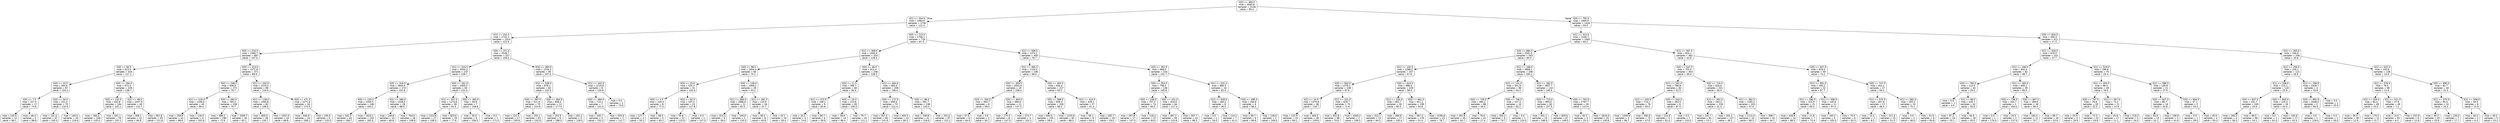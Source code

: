 digraph Tree {
node [shape=box, style="rounded", color="black", fontname=helvetica] ;
edge [fontname=helvetica] ;
0 [label="X[0] <= 495.5\nmse = 3083.8\nsamples = 3146\nvalue = 85.4"] ;
1 [label="X[1] <= 354.5\nmse = 2493.0\nsamples = 1730\nvalue = 112.3"] ;
0 -> 1 [labeldistance=2.5, labelangle=45, headlabel="True"] ;
2 [label="X[1] <= 241.5\nmse = 2742.1\nsamples = 1014\nvalue = 122.9"] ;
1 -> 2 ;
3 [label="X[0] <= 224.5\nmse = 1566.7\nsamples = 687\nvalue = 107.0"] ;
2 -> 3 ;
4 [label="X[0] <= 60.5\nmse = 813.9\nsamples = 316\nvalue = 127.1"] ;
3 -> 4 ;
5 [label="X[0] <= 10.5\nmse = 364.6\nsamples = 87\nvalue = 103.2"] ;
4 -> 5 ;
6 [label="X[0] <= 7.5\nmse = 227.5\nsamples = 17\nvalue = 73.6"] ;
5 -> 6 ;
7 [label="mse = 145.9\nsamples = 12\nvalue = 66.1"] ;
6 -> 7 ;
8 [label="mse = 46.4\nsamples = 5\nvalue = 88.8"] ;
6 -> 8 ;
9 [label="X[0] <= 34.5\nmse = 151.5\nsamples = 70\nvalue = 110.0"] ;
5 -> 9 ;
10 [label="mse = 101.4\nsamples = 37\nvalue = 105.0"] ;
9 -> 10 ;
11 [label="mse = 140.5\nsamples = 33\nvalue = 116.6"] ;
9 -> 11 ;
12 [label="X[0] <= 194.0\nmse = 672.3\nsamples = 229\nvalue = 136.7"] ;
4 -> 12 ;
13 [label="X[0] <= 132.0\nmse = 432.8\nsamples = 184\nvalue = 142.1"] ;
12 -> 13 ;
14 [label="mse = 184.3\nsamples = 108\nvalue = 135.4"] ;
13 -> 14 ;
15 [label="mse = 641.1\nsamples = 76\nvalue = 152.1"] ;
13 -> 15 ;
16 [label="X[1] <= 48.5\nmse = 1047.9\nsamples = 45\nvalue = 112.7"] ;
12 -> 16 ;
17 [label="mse = 309.1\nsamples = 12\nvalue = 84.8"] ;
16 -> 17 ;
18 [label="mse = 951.8\nsamples = 33\nvalue = 121.8"] ;
16 -> 18 ;
19 [label="X[0] <= 414.0\nmse = 1572.8\nsamples = 371\nvalue = 89.9"] ;
3 -> 19 ;
20 [label="X[0] <= 248.5\nmse = 939.9\nsamples = 273\nvalue = 79.7"] ;
19 -> 20 ;
21 [label="X[1] <= 220.0\nmse = 1336.0\nsamples = 45\nvalue = 99.4"] ;
20 -> 21 ;
22 [label="mse = 258.9\nsamples = 41\nvalue = 88.8"] ;
21 -> 22 ;
23 [label="mse = 126.0\nsamples = 4\nvalue = 201.6"] ;
21 -> 23 ;
24 [label="X[0] <= 392.5\nmse = 765.2\nsamples = 228\nvalue = 75.7"] ;
20 -> 24 ;
25 [label="mse = 586.2\nsamples = 196\nvalue = 72.9"] ;
24 -> 25 ;
26 [label="mse = 1509.7\nsamples = 32\nvalue = 92.1"] ;
24 -> 26 ;
27 [label="X[1] <= 202.5\nmse = 2224.5\nsamples = 98\nvalue = 119.9"] ;
19 -> 27 ;
28 [label="X[1] <= 128.0\nmse = 1460.8\nsamples = 82\nvalue = 108.5"] ;
27 -> 28 ;
29 [label="mse = 600.0\nsamples = 58\nvalue = 126.7"] ;
28 -> 29 ;
30 [label="mse = 1037.0\nsamples = 24\nvalue = 68.8"] ;
28 -> 30 ;
31 [label="X[0] <= 471.5\nmse = 2271.6\nsamples = 16\nvalue = 174.4"] ;
27 -> 31 ;
32 [label="mse = 640.6\nsamples = 10\nvalue = 208.1"] ;
31 -> 32 ;
33 [label="mse = 156.0\nsamples = 6\nvalue = 120.5"] ;
31 -> 33 ;
34 [label="X[0] <= 371.0\nmse = 3539.7\nsamples = 327\nvalue = 158.2"] ;
2 -> 34 ;
35 [label="X[1] <= 324.5\nmse = 3043.3\nsamples = 237\nvalue = 139.7"] ;
34 -> 35 ;
36 [label="X[0] <= 316.5\nmse = 2834.5\nsamples = 174\nvalue = 152.8"] ;
35 -> 36 ;
37 [label="X[0] <= 120.5\nmse = 2345.5\nsamples = 146\nvalue = 163.2"] ;
36 -> 37 ;
38 [label="mse = 342.3\nsamples = 44\nvalue = 108.7"] ;
37 -> 38 ;
39 [label="mse = 1623.1\nsamples = 102\nvalue = 182.6"] ;
37 -> 39 ;
40 [label="X[1] <= 266.5\nmse = 1026.5\nsamples = 28\nvalue = 88.0"] ;
36 -> 40 ;
41 [label="mse = 140.8\nsamples = 10\nvalue = 60.8"] ;
40 -> 41 ;
42 [label="mse = 704.6\nsamples = 18\nvalue = 108.8"] ;
40 -> 42 ;
43 [label="X[0] <= 351.0\nmse = 1655.5\nsamples = 63\nvalue = 101.0"] ;
35 -> 43 ;
44 [label="X[1] <= 337.0\nmse = 1273.8\nsamples = 56\nvalue = 91.4"] ;
43 -> 44 ;
45 [label="mse = 1310.6\nsamples = 27\nvalue = 108.3"] ;
44 -> 45 ;
46 [label="mse = 820.6\nsamples = 29\nvalue = 77.6"] ;
44 -> 46 ;
47 [label="X[0] <= 365.0\nmse = 56.8\nsamples = 7\nvalue = 158.8"] ;
43 -> 47 ;
48 [label="mse = 35.0\nsamples = 6\nvalue = 156.5"] ;
47 -> 48 ;
49 [label="mse = 0.0\nsamples = 1\nvalue = 171.0"] ;
47 -> 49 ;
50 [label="X[0] <= 483.0\nmse = 1534.3\nsamples = 90\nvalue = 207.4"] ;
34 -> 50 ;
51 [label="X[1] <= 339.5\nmse = 879.1\nsamples = 82\nvalue = 215.5"] ;
50 -> 51 ;
52 [label="X[0] <= 397.5\nmse = 521.9\nsamples = 70\nvalue = 223.6"] ;
51 -> 52 ;
53 [label="mse = 222.4\nsamples = 17\nvalue = 193.8"] ;
52 -> 53 ;
54 [label="mse = 252.1\nsamples = 53\nvalue = 232.8"] ;
52 -> 54 ;
55 [label="X[0] <= 464.0\nmse = 806.2\nsamples = 12\nvalue = 177.0"] ;
51 -> 55 ;
56 [label="mse = 253.9\nsamples = 9\nvalue = 188.5"] ;
55 -> 56 ;
57 [label="mse = 242.2\nsamples = 3\nvalue = 128.5"] ;
55 -> 57 ;
58 [label="X[1] <= 342.5\nmse = 1210.8\nsamples = 8\nvalue = 130.9"] ;
50 -> 58 ;
59 [label="X[0] <= 494.5\nmse = 710.1\nsamples = 7\nvalue = 141.5"] ;
58 -> 59 ;
60 [label="mse = 340.7\nsamples = 5\nvalue = 152.2"] ;
59 -> 60 ;
61 [label="mse = 555.6\nsamples = 2\nvalue = 112.7"] ;
59 -> 61 ;
62 [label="mse = 0.0\nsamples = 1\nvalue = 73.0"] ;
58 -> 62 ;
63 [label="X[0] <= 215.5\nmse = 1756.1\nsamples = 716\nvalue = 97.3"] ;
1 -> 63 ;
64 [label="X[1] <= 399.0\nmse = 1400.9\nsamples = 316\nvalue = 118.4"] ;
63 -> 64 ;
65 [label="X[0] <= 98.5\nmse = 1654.4\nsamples = 60\nvalue = 75.2"] ;
64 -> 65 ;
66 [label="X[0] <= 20.0\nmse = 525.3\nsamples = 31\nvalue = 103.4"] ;
65 -> 66 ;
67 [label="X[0] <= 2.5\nmse = 216.4\nsamples = 8\nvalue = 77.0"] ;
66 -> 67 ;
68 [label="mse = 127.7\nsamples = 3\nvalue = 55.2"] ;
67 -> 68 ;
69 [label="mse = 68.0\nsamples = 5\nvalue = 83.2"] ;
67 -> 69 ;
70 [label="X[0] <= 92.5\nmse = 107.4\nsamples = 23\nvalue = 117.8"] ;
66 -> 70 ;
71 [label="mse = 55.6\nsamples = 22\nvalue = 115.9"] ;
70 -> 71 ;
72 [label="mse = 0.0\nsamples = 1\nvalue = 147.0"] ;
70 -> 72 ;
73 [label="X[0] <= 139.0\nmse = 1009.2\nsamples = 29\nvalue = 43.2"] ;
65 -> 73 ;
74 [label="X[1] <= 386.0\nmse = 1866.6\nsamples = 11\nvalue = 60.3"] ;
73 -> 74 ;
75 [label="mse = 323.3\nsamples = 9\nvalue = 39.0"] ;
74 -> 75 ;
76 [label="mse = 100.0\nsamples = 2\nvalue = 135.0"] ;
74 -> 76 ;
77 [label="X[1] <= 381.5\nmse = 110.6\nsamples = 18\nvalue = 31.7"] ;
73 -> 77 ;
78 [label="mse = 95.2\nsamples = 8\nvalue = 40.8"] ;
77 -> 78 ;
79 [label="mse = 43.1\nsamples = 10\nvalue = 26.4"] ;
77 -> 79 ;
80 [label="X[0] <= 46.5\nmse = 812.4\nsamples = 256\nvalue = 128.3"] ;
64 -> 80 ;
81 [label="X[0] <= 11.5\nmse = 396.7\nsamples = 48\nvalue = 95.4"] ;
80 -> 81 ;
82 [label="X[1] <= 472.5\nmse = 108.1\nsamples = 9\nvalue = 65.8"] ;
81 -> 82 ;
83 [label="mse = 10.2\nsamples = 3\nvalue = 74.6"] ;
82 -> 83 ;
84 [label="mse = 86.7\nsamples = 6\nvalue = 59.9"] ;
82 -> 84 ;
85 [label="X[0] <= 20.5\nmse = 115.6\nsamples = 39\nvalue = 105.0"] ;
81 -> 85 ;
86 [label="mse = 39.6\nsamples = 14\nvalue = 96.4"] ;
85 -> 86 ;
87 [label="mse = 79.7\nsamples = 25\nvalue = 111.1"] ;
85 -> 87 ;
88 [label="X[1] <= 464.0\nmse = 583.4\nsamples = 208\nvalue = 136.4"] ;
80 -> 88 ;
89 [label="X[0] <= 172.5\nmse = 658.4\nsamples = 70\nvalue = 121.4"] ;
88 -> 89 ;
90 [label="mse = 307.5\nsamples = 56\nvalue = 131.9"] ;
89 -> 90 ;
91 [label="mse = 405.5\nsamples = 14\nvalue = 90.3"] ;
89 -> 91 ;
92 [label="X[0] <= 96.0\nmse = 391.7\nsamples = 138\nvalue = 143.5"] ;
88 -> 92 ;
93 [label="mse = 108.8\nsamples = 41\nvalue = 126.6"] ;
92 -> 93 ;
94 [label="mse = 332.0\nsamples = 97\nvalue = 151.2"] ;
92 -> 94 ;
95 [label="X[1] <= 506.5\nmse = 1374.2\nsamples = 400\nvalue = 79.7"] ;
63 -> 95 ;
96 [label="X[1] <= 365.5\nmse = 1154.0\nsamples = 246\nvalue = 66.5"] ;
95 -> 96 ;
97 [label="X[0] <= 359.5\nmse = 2054.8\nsamples = 19\nvalue = 108.4"] ;
96 -> 97 ;
98 [label="X[0] <= 330.5\nmse = 364.7\nsamples = 8\nvalue = 56.5"] ;
97 -> 98 ;
99 [label="mse = 67.6\nsamples = 6\nvalue = 44.9"] ;
98 -> 99 ;
100 [label="mse = 3.6\nsamples = 2\nvalue = 83.7"] ;
98 -> 100 ;
101 [label="X[0] <= 463.0\nmse = 666.6\nsamples = 11\nvalue = 137.2"] ;
97 -> 101 ;
102 [label="mse = 275.0\nsamples = 8\nvalue = 147.5"] ;
101 -> 102 ;
103 [label="mse = 373.7\nsamples = 3\nvalue = 101.2"] ;
101 -> 103 ;
104 [label="X[0] <= 463.5\nmse = 934.4\nsamples = 227\nvalue = 63.2"] ;
96 -> 104 ;
105 [label="X[0] <= 389.5\nmse = 929.4\nsamples = 200\nvalue = 66.2"] ;
104 -> 105 ;
106 [label="mse = 640.0\nsamples = 155\nvalue = 59.4"] ;
105 -> 106 ;
107 [label="mse = 1233.6\nsamples = 45\nvalue = 88.5"] ;
105 -> 107 ;
108 [label="X[1] <= 414.5\nmse = 428.1\nsamples = 27\nvalue = 41.4"] ;
104 -> 108 ;
109 [label="mse = 56.1\nsamples = 8\nvalue = 60.4"] ;
108 -> 109 ;
110 [label="mse = 282.7\nsamples = 19\nvalue = 29.0"] ;
108 -> 110 ;
111 [label="X[0] <= 452.5\nmse = 968.0\nsamples = 154\nvalue = 101.7"] ;
95 -> 111 ;
112 [label="X[0] <= 354.0\nmse = 796.0\nsamples = 138\nvalue = 105.8"] ;
111 -> 112 ;
113 [label="X[0] <= 249.0\nmse = 707.3\nsamples = 74\nvalue = 94.0"] ;
112 -> 113 ;
114 [label="mse = 297.8\nsamples = 17\nvalue = 137.0"] ;
113 -> 114 ;
115 [label="mse = 218.4\nsamples = 57\nvalue = 83.0"] ;
113 -> 115 ;
116 [label="X[0] <= 431.5\nmse = 616.0\nsamples = 64\nvalue = 117.3"] ;
112 -> 116 ;
117 [label="mse = 467.2\nsamples = 49\nvalue = 123.8"] ;
116 -> 117 ;
118 [label="mse = 567.7\nsamples = 15\nvalue = 98.3"] ;
116 -> 118 ;
119 [label="X[1] <= 531.5\nmse = 895.5\nsamples = 16\nvalue = 62.4"] ;
111 -> 119 ;
120 [label="X[1] <= 509.5\nmse = 183.2\nsamples = 8\nvalue = 36.5"] ;
119 -> 120 ;
121 [label="mse = 0.0\nsamples = 1\nvalue = 16.0"] ;
120 -> 121 ;
122 [label="mse = 110.2\nsamples = 7\nvalue = 41.0"] ;
120 -> 122 ;
123 [label="X[0] <= 490.5\nmse = 260.6\nsamples = 8\nvalue = 88.4"] ;
119 -> 123 ;
124 [label="mse = 90.7\nsamples = 6\nvalue = 80.6"] ;
123 -> 124 ;
125 [label="mse = 128.0\nsamples = 2\nvalue = 109.0"] ;
123 -> 125 ;
126 [label="X[0] <= 791.5\nmse = 1905.9\nsamples = 1416\nvalue = 53.5"] ;
0 -> 126 [labeldistance=2.5, labelangle=-45, headlabel="False"] ;
127 [label="X[1] <= 313.5\nmse = 2105.7\nsamples = 1005\nvalue = 64.2"] ;
126 -> 127 ;
128 [label="X[0] <= 684.5\nmse = 2541.0\nsamples = 543\nvalue = 80.5"] ;
127 -> 128 ;
129 [label="X[1] <= 102.5\nmse = 1288.2\nsamples = 337\nvalue = 67.6"] ;
128 -> 129 ;
130 [label="X[0] <= 562.0\nmse = 1370.2\nsamples = 108\nvalue = 87.6"] ;
129 -> 130 ;
131 [label="X[1] <= 24.5\nmse = 1370.8\nsamples = 38\nvalue = 118.7"] ;
130 -> 131 ;
132 [label="mse = 132.9\nsamples = 10\nvalue = 69.1"] ;
131 -> 132 ;
133 [label="mse = 405.5\nsamples = 28\nvalue = 139.8"] ;
131 -> 133 ;
134 [label="X[1] <= 101.0\nmse = 629.7\nsamples = 70\nvalue = 71.8"] ;
130 -> 134 ;
135 [label="mse = 452.8\nsamples = 68\nvalue = 70.6"] ;
134 -> 135 ;
136 [label="mse = 4160.2\nsamples = 2\nvalue = 106.5"] ;
134 -> 136 ;
137 [label="X[0] <= 523.5\nmse = 986.5\nsamples = 229\nvalue = 58.5"] ;
129 -> 137 ;
138 [label="X[1] <= 226.0\nmse = 663.7\nsamples = 30\nvalue = 85.5"] ;
137 -> 138 ;
139 [label="mse = 322.1\nsamples = 13\nvalue = 64.5"] ;
138 -> 139 ;
140 [label="mse = 369.8\nsamples = 17\nvalue = 100.4"] ;
138 -> 140 ;
141 [label="X[0] <= 661.5\nmse = 911.1\nsamples = 199\nvalue = 54.6"] ;
137 -> 141 ;
142 [label="mse = 387.3\nsamples = 176\nvalue = 51.4"] ;
141 -> 142 ;
143 [label="mse = 4195.6\nsamples = 23\nvalue = 78.7"] ;
141 -> 143 ;
144 [label="X[1] <= 160.0\nmse = 3809.1\nsamples = 206\nvalue = 100.2"] ;
128 -> 144 ;
145 [label="X[1] <= 141.5\nmse = 551.9\nsamples = 96\nvalue = 44.3"] ;
144 -> 145 ;
146 [label="X[0] <= 729.5\nmse = 360.2\nsamples = 86\nvalue = 39.5"] ;
145 -> 146 ;
147 [label="mse = 361.8\nsamples = 45\nvalue = 50.7"] ;
146 -> 147 ;
148 [label="mse = 76.6\nsamples = 41\nvalue = 27.4"] ;
146 -> 148 ;
149 [label="X[0] <= 746.5\nmse = 437.4\nsamples = 10\nvalue = 82.2"] ;
145 -> 149 ;
150 [label="mse = 354.1\nsamples = 9\nvalue = 79.7"] ;
149 -> 150 ;
151 [label="mse = 0.0\nsamples = 1\nvalue = 124.0"] ;
149 -> 151 ;
152 [label="X[1] <= 282.5\nmse = 1857.7\nsamples = 110\nvalue = 145.6"] ;
144 -> 152 ;
153 [label="X[0] <= 715.0\nmse = 993.0\nsamples = 82\nvalue = 157.5"] ;
152 -> 153 ;
154 [label="mse = 341.1\nsamples = 15\nvalue = 186.9"] ;
153 -> 154 ;
155 [label="mse = 859.6\nsamples = 67\nvalue = 149.0"] ;
153 -> 155 ;
156 [label="X[0] <= 702.0\nmse = 2767.7\nsamples = 28\nvalue = 113.4"] ;
152 -> 156 ;
157 [label="mse = 62.2\nsamples = 3\nvalue = 25.3"] ;
156 -> 157 ;
158 [label="mse = 1819.4\nsamples = 25\nvalue = 126.8"] ;
156 -> 158 ;
159 [label="X[1] <= 567.5\nmse = 824.1\nsamples = 462\nvalue = 43.9"] ;
127 -> 159 ;
160 [label="X[0] <= 547.5\nmse = 703.5\nsamples = 403\nvalue = 39.4"] ;
159 -> 160 ;
161 [label="X[1] <= 541.0\nmse = 786.9\nsamples = 82\nvalue = 52.5"] ;
160 -> 161 ;
162 [label="X[1] <= 325.0\nmse = 714.1\nsamples = 76\nvalue = 50.0"] ;
161 -> 162 ;
163 [label="mse = 1359.6\nsamples = 4\nvalue = 86.7"] ;
162 -> 163 ;
164 [label="mse = 595.9\nsamples = 72\nvalue = 47.9"] ;
162 -> 164 ;
165 [label="X[0] <= 543.5\nmse = 483.5\nsamples = 6\nvalue = 87.5"] ;
161 -> 165 ;
166 [label="mse = 214.6\nsamples = 5\nvalue = 81.0"] ;
165 -> 166 ;
167 [label="mse = 0.0\nsamples = 1\nvalue = 133.0"] ;
165 -> 167 ;
168 [label="X[0] <= 716.5\nmse = 634.6\nsamples = 321\nvalue = 36.3"] ;
160 -> 168 ;
169 [label="X[1] <= 402.0\nmse = 294.2\nsamples = 218\nvalue = 31.3"] ;
168 -> 169 ;
170 [label="mse = 242.7\nsamples = 81\nvalue = 23.1"] ;
169 -> 170 ;
171 [label="mse = 261.1\nsamples = 137\nvalue = 36.2"] ;
169 -> 171 ;
172 [label="X[1] <= 382.5\nmse = 1183.3\nsamples = 103\nvalue = 47.0"] ;
168 -> 172 ;
173 [label="mse = 1113.3\nsamples = 22\nvalue = 96.3"] ;
172 -> 173 ;
174 [label="mse = 398.7\nsamples = 81\nvalue = 34.1"] ;
172 -> 174 ;
175 [label="X[0] <= 637.0\nmse = 619.5\nsamples = 59\nvalue = 73.2"] ;
159 -> 175 ;
176 [label="X[1] <= 591.0\nmse = 305.2\nsamples = 32\nvalue = 87.7"] ;
175 -> 176 ;
177 [label="X[1] <= 580.5\nmse = 315.9\nsamples = 21\nvalue = 83.4"] ;
176 -> 177 ;
178 [label="mse = 435.9\nsamples = 14\nvalue = 88.5"] ;
177 -> 178 ;
179 [label="mse = 21.8\nsamples = 7\nvalue = 75.4"] ;
177 -> 179 ;
180 [label="X[1] <= 596.5\nmse = 145.6\nsamples = 11\nvalue = 97.4"] ;
176 -> 180 ;
181 [label="mse = 165.2\nsamples = 5\nvalue = 105.5"] ;
180 -> 181 ;
182 [label="mse = 70.5\nsamples = 6\nvalue = 92.5"] ;
180 -> 182 ;
183 [label="X[0] <= 747.5\nmse = 453.1\nsamples = 27\nvalue = 56.2"] ;
175 -> 183 ;
184 [label="X[1] <= 570.5\nmse = 307.6\nsamples = 17\nvalue = 48.3"] ;
183 -> 184 ;
185 [label="mse = 12.2\nsamples = 2\nvalue = 8.5"] ;
184 -> 185 ;
186 [label="mse = 211.4\nsamples = 15\nvalue = 51.0"] ;
184 -> 186 ;
187 [label="X[1] <= 582.0\nmse = 293.3\nsamples = 10\nvalue = 75.1"] ;
183 -> 187 ;
188 [label="mse = 0.0\nsamples = 2\nvalue = 46.0"] ;
187 -> 188 ;
189 [label="mse = 51.6\nsamples = 8\nvalue = 83.8"] ;
187 -> 189 ;
190 [label="X[0] <= 834.5\nmse = 450.3\nsamples = 411\nvalue = 27.3"] ;
126 -> 190 ;
191 [label="X[1] <= 326.5\nmse = 670.5\nsamples = 152\nvalue = 37.7"] ;
190 -> 191 ;
192 [label="X[1] <= 166.5\nmse = 842.0\nsamples = 82\nvalue = 48.7"] ;
191 -> 192 ;
193 [label="X[0] <= 795.5\nmse = 122.9\nsamples = 43\nvalue = 29.2"] ;
192 -> 193 ;
194 [label="mse = 0.0\nsamples = 1\nvalue = 4.0"] ;
193 -> 194 ;
195 [label="X[1] <= 80.5\nmse = 105.7\nsamples = 42\nvalue = 30.0"] ;
193 -> 195 ;
196 [label="mse = 97.2\nsamples = 24\nvalue = 25.1"] ;
195 -> 196 ;
197 [label="mse = 64.5\nsamples = 18\nvalue = 35.0"] ;
195 -> 197 ;
198 [label="X[1] <= 183.5\nmse = 845.1\nsamples = 39\nvalue = 66.0"] ;
192 -> 198 ;
199 [label="X[0] <= 796.5\nmse = 354.7\nsamples = 3\nvalue = 150.0"] ;
198 -> 199 ;
200 [label="mse = 0.0\nsamples = 1\nvalue = 176.0"] ;
199 -> 200 ;
201 [label="mse = 25.0\nsamples = 2\nvalue = 137.0"] ;
199 -> 201 ;
202 [label="X[0] <= 807.0\nmse = 189.9\nsamples = 36\nvalue = 58.4"] ;
198 -> 202 ;
203 [label="mse = 182.5\nsamples = 11\nvalue = 70.7"] ;
202 -> 203 ;
204 [label="mse = 89.7\nsamples = 25\nvalue = 52.6"] ;
202 -> 204 ;
205 [label="X[1] <= 519.0\nmse = 196.8\nsamples = 70\nvalue = 25.4"] ;
191 -> 205 ;
206 [label="X[1] <= 453.0\nmse = 98.3\nsamples = 49\nvalue = 19.0"] ;
205 -> 206 ;
207 [label="X[0] <= 797.5\nmse = 78.9\nsamples = 28\nvalue = 22.5"] ;
206 -> 207 ;
208 [label="mse = 20.9\nsamples = 5\nvalue = 29.9"] ;
207 -> 208 ;
209 [label="mse = 72.5\nsamples = 23\nvalue = 19.8"] ;
207 -> 209 ;
210 [label="X[1] <= 507.0\nmse = 72.2\nsamples = 21\nvalue = 12.9"] ;
206 -> 210 ;
211 [label="mse = 25.8\nsamples = 17\nvalue = 11.1"] ;
210 -> 211 ;
212 [label="mse = 218.2\nsamples = 4\nvalue = 24.5"] ;
210 -> 212 ;
213 [label="X[1] <= 588.5\nmse = 149.9\nsamples = 21\nvalue = 37.9"] ;
205 -> 213 ;
214 [label="X[0] <= 827.5\nmse = 96.7\nsamples = 16\nvalue = 33.8"] ;
213 -> 214 ;
215 [label="mse = 65.8\nsamples = 13\nvalue = 31.2"] ;
214 -> 215 ;
216 [label="mse = 108.9\nsamples = 3\nvalue = 41.8"] ;
214 -> 216 ;
217 [label="X[0] <= 804.5\nmse = 47.1\nsamples = 5\nvalue = 53.2"] ;
213 -> 217 ;
218 [label="mse = 0.0\nsamples = 1\nvalue = 59.0"] ;
217 -> 218 ;
219 [label="mse = 45.6\nsamples = 4\nvalue = 50.3"] ;
217 -> 219 ;
220 [label="X[1] <= 265.0\nmse = 194.9\nsamples = 259\nvalue = 20.6"] ;
190 -> 220 ;
221 [label="X[1] <= 256.5\nmse = 216.1\nsamples = 121\nvalue = 26.9"] ;
220 -> 221 ;
222 [label="X[1] <= 208.0\nmse = 115.1\nsamples = 118\nvalue = 25.9"] ;
221 -> 222 ;
223 [label="X[0] <= 837.5\nmse = 101.7\nsamples = 100\nvalue = 24.5"] ;
222 -> 223 ;
224 [label="mse = 265.2\nsamples = 4\nvalue = 36.5"] ;
223 -> 224 ;
225 [label="mse = 89.5\nsamples = 96\nvalue = 24.1"] ;
223 -> 225 ;
226 [label="X[0] <= 845.0\nmse = 125.4\nsamples = 18\nvalue = 33.4"] ;
222 -> 226 ;
227 [label="mse = 0.0\nsamples = 1\nvalue = 61.0"] ;
226 -> 227 ;
228 [label="mse = 100.8\nsamples = 17\nvalue = 32.4"] ;
226 -> 228 ;
229 [label="X[1] <= 258.0\nmse = 2428.7\nsamples = 3\nvalue = 76.8"] ;
221 -> 229 ;
230 [label="X[0] <= 891.0\nmse = 2048.0\nsamples = 2\nvalue = 94.0"] ;
229 -> 230 ;
231 [label="mse = 0.0\nsamples = 1\nvalue = 126.0"] ;
230 -> 231 ;
232 [label="mse = 0.0\nsamples = 1\nvalue = 30.0"] ;
230 -> 232 ;
233 [label="mse = 0.0\nsamples = 1\nvalue = 25.0"] ;
229 -> 233 ;
234 [label="X[1] <= 522.5\nmse = 105.8\nsamples = 138\nvalue = 14.8"] ;
220 -> 234 ;
235 [label="X[1] <= 379.5\nmse = 78.5\nsamples = 98\nvalue = 11.4"] ;
234 -> 235 ;
236 [label="X[1] <= 359.5\nmse = 84.4\nsamples = 49\nvalue = 15.0"] ;
235 -> 236 ;
237 [label="mse = 36.4\nsamples = 38\nvalue = 12.9"] ;
236 -> 237 ;
238 [label="mse = 179.2\nsamples = 11\nvalue = 21.7"] ;
236 -> 238 ;
239 [label="X[1] <= 511.5\nmse = 37.9\nsamples = 49\nvalue = 7.2"] ;
235 -> 239 ;
240 [label="mse = 14.0\nsamples = 43\nvalue = 6.3"] ;
239 -> 240 ;
241 [label="mse = 152.8\nsamples = 6\nvalue = 12.8"] ;
239 -> 241 ;
242 [label="X[0] <= 890.5\nmse = 82.7\nsamples = 40\nvalue = 22.5"] ;
234 -> 242 ;
243 [label="X[1] <= 575.0\nmse = 65.4\nsamples = 32\nvalue = 24.4"] ;
242 -> 243 ;
244 [label="mse = 40.3\nsamples = 25\nvalue = 25.8"] ;
243 -> 244 ;
245 [label="mse = 136.0\nsamples = 7\nvalue = 17.7"] ;
243 -> 245 ;
246 [label="X[1] <= 558.0\nmse = 56.0\nsamples = 8\nvalue = 12.8"] ;
242 -> 246 ;
247 [label="mse = 40.2\nsamples = 3\nvalue = 6.3"] ;
246 -> 247 ;
248 [label="mse = 40.2\nsamples = 5\nvalue = 15.2"] ;
246 -> 248 ;
}